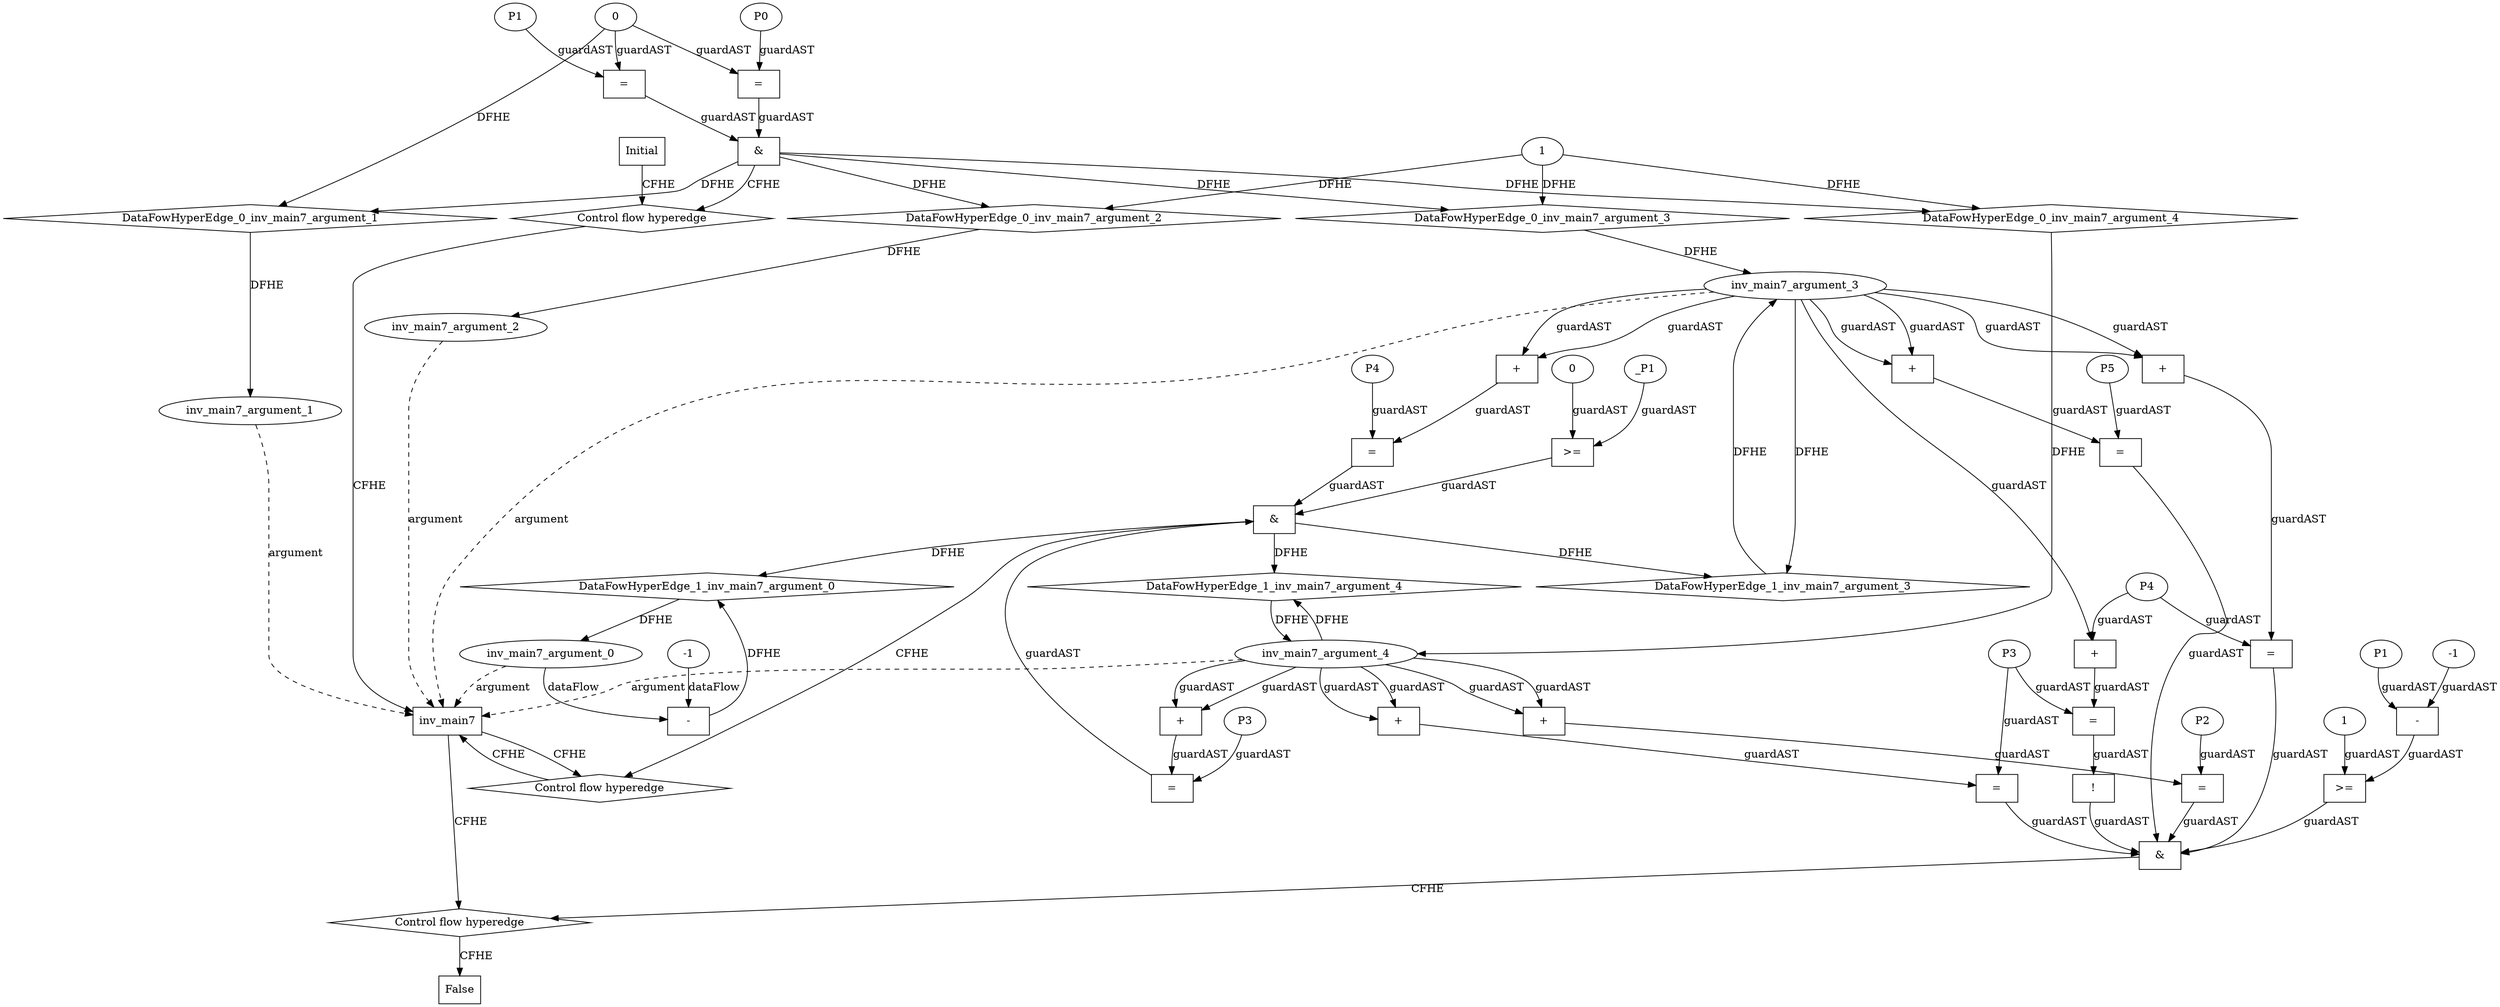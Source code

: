 // Horn Graph
digraph {
	"xxxinv_main7___Initial_0xxxdataFlow_0_node_0" [label="0"  nodeName="xxxinv_main7___Initial_0xxxdataFlow_0_node_0" class=IdealInt GNNNodeID=5]
	"xxxinv_main7___Initial_0xxxdataFlow1_node_0" [label="1"  nodeName="xxxinv_main7___Initial_0xxxdataFlow1_node_0" class=IdealInt GNNNodeID=6]
	"xxxinv_main7___Initial_0xxxguard_0_node_0" [label="="  nodeName="xxxinv_main7___Initial_0xxxguard_0_node_0" class=Operator GNNNodeID=7 shape=rect]
	"xxxinv_main7___Initial_0xxxguard_0_node_2" [label="P0"  nodeName="xxxinv_main7___Initial_0xxxguard_0_node_2" class=symbolicConstant GNNNodeID=8]
		"xxxinv_main7___Initial_0xxxdataFlow_0_node_0" -> "xxxinv_main7___Initial_0xxxguard_0_node_0" [ label="guardAST"]
		"xxxinv_main7___Initial_0xxxguard_0_node_2" -> "xxxinv_main7___Initial_0xxxguard_0_node_0" [ label="guardAST"]
	"xxxinv_main7___Initial_0xxxguard1_node_0" [label="="  nodeName="xxxinv_main7___Initial_0xxxguard1_node_0" class=Operator GNNNodeID=9 shape=rect]
	"xxxinv_main7___Initial_0xxxguard1_node_2" [label="P1"  nodeName="xxxinv_main7___Initial_0xxxguard1_node_2" class=symbolicConstant GNNNodeID=10]
		"xxxinv_main7___Initial_0xxxdataFlow_0_node_0" -> "xxxinv_main7___Initial_0xxxguard1_node_0" [ label="guardAST"]
		"xxxinv_main7___Initial_0xxxguard1_node_2" -> "xxxinv_main7___Initial_0xxxguard1_node_0" [ label="guardAST"]
	"xxxinv_main7___inv_main7_1xxxdataFlow_0_node_0" [label="-"  nodeName="xxxinv_main7___inv_main7_1xxxdataFlow_0_node_0" class=Operator GNNNodeID=11 shape=rect]
	"xxxinv_main7___inv_main7_1xxxdataFlow_0_node_2" [label="-1"  nodeName="xxxinv_main7___inv_main7_1xxxdataFlow_0_node_2" class=IdealInt GNNNodeID=12]
		"inv_main7_argument_0" -> "xxxinv_main7___inv_main7_1xxxdataFlow_0_node_0" [ label="dataFlow"]
		"xxxinv_main7___inv_main7_1xxxdataFlow_0_node_2" -> "xxxinv_main7___inv_main7_1xxxdataFlow_0_node_0" [ label="dataFlow"]
	"xxxinv_main7___inv_main7_1xxxguard_0_node_0" [label="="  nodeName="xxxinv_main7___inv_main7_1xxxguard_0_node_0" class=Operator GNNNodeID=13 shape=rect]
	"xxxinv_main7___inv_main7_1xxxguard_0_node_1" [label="P3"  nodeName="xxxinv_main7___inv_main7_1xxxguard_0_node_1" class=symbolicConstant GNNNodeID=14]
	"xxxinv_main7___inv_main7_1xxxguard_0_node_2" [label="+"  nodeName="xxxinv_main7___inv_main7_1xxxguard_0_node_2" class=Operator GNNNodeID=15 shape=rect]
		"xxxinv_main7___inv_main7_1xxxguard_0_node_1" -> "xxxinv_main7___inv_main7_1xxxguard_0_node_0" [ label="guardAST"]
		"xxxinv_main7___inv_main7_1xxxguard_0_node_2" -> "xxxinv_main7___inv_main7_1xxxguard_0_node_0" [ label="guardAST"]
		"inv_main7_argument_4" -> "xxxinv_main7___inv_main7_1xxxguard_0_node_2" [ label="guardAST"]
		"inv_main7_argument_4" -> "xxxinv_main7___inv_main7_1xxxguard_0_node_2" [ label="guardAST"]
	"xxxinv_main7___inv_main7_1xxxguard1_node_0" [label=">="  nodeName="xxxinv_main7___inv_main7_1xxxguard1_node_0" class=Operator GNNNodeID=16 shape=rect]
	"xxxinv_main7___inv_main7_1xxxguard1_node_1" [label="_P1"  nodeName="xxxinv_main7___inv_main7_1xxxguard1_node_1" class=symbolicConstant GNNNodeID=17]
	"xxxinv_main7___inv_main7_1xxxguard1_node_2" [label="0"  nodeName="xxxinv_main7___inv_main7_1xxxguard1_node_2" class=IdealInt GNNNodeID=18]
		"xxxinv_main7___inv_main7_1xxxguard1_node_1" -> "xxxinv_main7___inv_main7_1xxxguard1_node_0" [ label="guardAST"]
		"xxxinv_main7___inv_main7_1xxxguard1_node_2" -> "xxxinv_main7___inv_main7_1xxxguard1_node_0" [ label="guardAST"]
	"xxxinv_main7___inv_main7_1xxxguard2_node_0" [label="="  nodeName="xxxinv_main7___inv_main7_1xxxguard2_node_0" class=Operator GNNNodeID=19 shape=rect]
	"xxxinv_main7___inv_main7_1xxxguard2_node_1" [label="P4"  nodeName="xxxinv_main7___inv_main7_1xxxguard2_node_1" class=symbolicConstant GNNNodeID=20]
	"xxxinv_main7___inv_main7_1xxxguard2_node_2" [label="+"  nodeName="xxxinv_main7___inv_main7_1xxxguard2_node_2" class=Operator GNNNodeID=21 shape=rect]
		"xxxinv_main7___inv_main7_1xxxguard2_node_1" -> "xxxinv_main7___inv_main7_1xxxguard2_node_0" [ label="guardAST"]
		"xxxinv_main7___inv_main7_1xxxguard2_node_2" -> "xxxinv_main7___inv_main7_1xxxguard2_node_0" [ label="guardAST"]
		"inv_main7_argument_3" -> "xxxinv_main7___inv_main7_1xxxguard2_node_2" [ label="guardAST"]
		"inv_main7_argument_3" -> "xxxinv_main7___inv_main7_1xxxguard2_node_2" [ label="guardAST"]
	"xxxFALSE___inv_main7_2xxxguard_0_node_0" [label="="  nodeName="xxxFALSE___inv_main7_2xxxguard_0_node_0" class=Operator GNNNodeID=22 shape=rect]
	"xxxFALSE___inv_main7_2xxxguard_0_node_1" [label="P2"  nodeName="xxxFALSE___inv_main7_2xxxguard_0_node_1" class=symbolicConstant GNNNodeID=23]
	"xxxFALSE___inv_main7_2xxxguard_0_node_2" [label="+"  nodeName="xxxFALSE___inv_main7_2xxxguard_0_node_2" class=Operator GNNNodeID=24 shape=rect]
		"xxxFALSE___inv_main7_2xxxguard_0_node_1" -> "xxxFALSE___inv_main7_2xxxguard_0_node_0" [ label="guardAST"]
		"xxxFALSE___inv_main7_2xxxguard_0_node_2" -> "xxxFALSE___inv_main7_2xxxguard_0_node_0" [ label="guardAST"]
		"inv_main7_argument_4" -> "xxxFALSE___inv_main7_2xxxguard_0_node_2" [ label="guardAST"]
		"inv_main7_argument_4" -> "xxxFALSE___inv_main7_2xxxguard_0_node_2" [ label="guardAST"]
	"xxxFALSE___inv_main7_2xxxguard1_node_0" [label="="  nodeName="xxxFALSE___inv_main7_2xxxguard1_node_0" class=Operator GNNNodeID=25 shape=rect]
	"xxxFALSE___inv_main7_2xxxguard1_node_1" [label="P4"  nodeName="xxxFALSE___inv_main7_2xxxguard1_node_1" class=symbolicConstant GNNNodeID=26]
	"xxxFALSE___inv_main7_2xxxguard1_node_2" [label="+"  nodeName="xxxFALSE___inv_main7_2xxxguard1_node_2" class=Operator GNNNodeID=27 shape=rect]
		"xxxFALSE___inv_main7_2xxxguard1_node_1" -> "xxxFALSE___inv_main7_2xxxguard1_node_0" [ label="guardAST"]
		"xxxFALSE___inv_main7_2xxxguard1_node_2" -> "xxxFALSE___inv_main7_2xxxguard1_node_0" [ label="guardAST"]
		"inv_main7_argument_3" -> "xxxFALSE___inv_main7_2xxxguard1_node_2" [ label="guardAST"]
		"inv_main7_argument_3" -> "xxxFALSE___inv_main7_2xxxguard1_node_2" [ label="guardAST"]
	"xxxFALSE___inv_main7_2xxxguard2_node_0" [label="="  nodeName="xxxFALSE___inv_main7_2xxxguard2_node_0" class=Operator GNNNodeID=28 shape=rect]
	"xxxFALSE___inv_main7_2xxxguard2_node_1" [label="P5"  nodeName="xxxFALSE___inv_main7_2xxxguard2_node_1" class=symbolicConstant GNNNodeID=29]
	"xxxFALSE___inv_main7_2xxxguard2_node_2" [label="+"  nodeName="xxxFALSE___inv_main7_2xxxguard2_node_2" class=Operator GNNNodeID=30 shape=rect]
		"xxxFALSE___inv_main7_2xxxguard2_node_1" -> "xxxFALSE___inv_main7_2xxxguard2_node_0" [ label="guardAST"]
		"xxxFALSE___inv_main7_2xxxguard2_node_2" -> "xxxFALSE___inv_main7_2xxxguard2_node_0" [ label="guardAST"]
		"inv_main7_argument_3" -> "xxxFALSE___inv_main7_2xxxguard2_node_2" [ label="guardAST"]
		"inv_main7_argument_3" -> "xxxFALSE___inv_main7_2xxxguard2_node_2" [ label="guardAST"]
	"xxxFALSE___inv_main7_2xxxguard3_node_0" [label="!"  nodeName="xxxFALSE___inv_main7_2xxxguard3_node_0" class=Operator GNNNodeID=31 shape=rect]
	"xxxFALSE___inv_main7_2xxxguard3_node_1" [label="="  nodeName="xxxFALSE___inv_main7_2xxxguard3_node_1" class=Operator GNNNodeID=32 shape=rect]
	"xxxFALSE___inv_main7_2xxxguard3_node_2" [label="P3"  nodeName="xxxFALSE___inv_main7_2xxxguard3_node_2" class=symbolicConstant GNNNodeID=33]
	"xxxFALSE___inv_main7_2xxxguard3_node_3" [label="+"  nodeName="xxxFALSE___inv_main7_2xxxguard3_node_3" class=Operator GNNNodeID=34 shape=rect]
		"xxxFALSE___inv_main7_2xxxguard3_node_1" -> "xxxFALSE___inv_main7_2xxxguard3_node_0" [ label="guardAST"]
		"xxxFALSE___inv_main7_2xxxguard3_node_2" -> "xxxFALSE___inv_main7_2xxxguard3_node_1" [ label="guardAST"]
		"xxxFALSE___inv_main7_2xxxguard3_node_3" -> "xxxFALSE___inv_main7_2xxxguard3_node_1" [ label="guardAST"]
		"xxxFALSE___inv_main7_2xxxguard1_node_1" -> "xxxFALSE___inv_main7_2xxxguard3_node_3" [ label="guardAST"]
		"inv_main7_argument_3" -> "xxxFALSE___inv_main7_2xxxguard3_node_3" [ label="guardAST"]
	"xxxFALSE___inv_main7_2xxxguard4_node_0" [label="="  nodeName="xxxFALSE___inv_main7_2xxxguard4_node_0" class=Operator GNNNodeID=35 shape=rect]
	"xxxFALSE___inv_main7_2xxxguard4_node_2" [label="+"  nodeName="xxxFALSE___inv_main7_2xxxguard4_node_2" class=Operator GNNNodeID=36 shape=rect]
		"xxxFALSE___inv_main7_2xxxguard3_node_2" -> "xxxFALSE___inv_main7_2xxxguard4_node_0" [ label="guardAST"]
		"xxxFALSE___inv_main7_2xxxguard4_node_2" -> "xxxFALSE___inv_main7_2xxxguard4_node_0" [ label="guardAST"]
		"inv_main7_argument_4" -> "xxxFALSE___inv_main7_2xxxguard4_node_2" [ label="guardAST"]
		"inv_main7_argument_4" -> "xxxFALSE___inv_main7_2xxxguard4_node_2" [ label="guardAST"]
	"xxxFALSE___inv_main7_2xxxguard5_node_0" [label=">="  nodeName="xxxFALSE___inv_main7_2xxxguard5_node_0" class=Operator GNNNodeID=37 shape=rect]
	"xxxFALSE___inv_main7_2xxxguard5_node_1" [label="-"  nodeName="xxxFALSE___inv_main7_2xxxguard5_node_1" class=Operator GNNNodeID=38 shape=rect]
	"xxxFALSE___inv_main7_2xxxguard5_node_2" [label="P1"  nodeName="xxxFALSE___inv_main7_2xxxguard5_node_2" class=symbolicConstant GNNNodeID=39]
	"xxxFALSE___inv_main7_2xxxguard5_node_3" [label="-1"  nodeName="xxxFALSE___inv_main7_2xxxguard5_node_3" class=IdealInt GNNNodeID=40]
	"xxxFALSE___inv_main7_2xxxguard5_node_4" [label="1"  nodeName="xxxFALSE___inv_main7_2xxxguard5_node_4" class=IdealInt GNNNodeID=41]
		"xxxFALSE___inv_main7_2xxxguard5_node_1" -> "xxxFALSE___inv_main7_2xxxguard5_node_0" [ label="guardAST"]
		"xxxFALSE___inv_main7_2xxxguard5_node_4" -> "xxxFALSE___inv_main7_2xxxguard5_node_0" [ label="guardAST"]
		"xxxFALSE___inv_main7_2xxxguard5_node_2" -> "xxxFALSE___inv_main7_2xxxguard5_node_1" [ label="guardAST"]
		"xxxFALSE___inv_main7_2xxxguard5_node_3" -> "xxxFALSE___inv_main7_2xxxguard5_node_1" [ label="guardAST"]
	"inv_main7" [label="inv_main7"  nodeName="inv_main7" class=CONTROL GNNNodeID=42 shape="rect"]
	"FALSE" [label="False"  nodeName=False class=CONTROL GNNNodeID=43 shape="rect"]
	"Initial" [label="Initial"  nodeName=Initial class=CONTROL GNNNodeID=44 shape="rect"]
	"ControlFowHyperEdge_0" [label="Control flow hyperedge"  hyperEdgeNodeID=0 nodeName=ControlFowHyperEdge_0 class=controlFlowHyperEdge shape="diamond"]
		"Initial" -> ControlFowHyperEdge_0 [ label="CFHE"]
		"ControlFowHyperEdge_0" -> "inv_main7" [ label="CFHE"]
	"ControlFowHyperEdge_1" [label="Control flow hyperedge"  hyperEdgeNodeID=1 nodeName=ControlFowHyperEdge_1 class=controlFlowHyperEdge shape="diamond"]
		"inv_main7" -> ControlFowHyperEdge_1 [ label="CFHE"]
		"ControlFowHyperEdge_1" -> "inv_main7" [ label="CFHE"]
	"ControlFowHyperEdge_2" [label="Control flow hyperedge"  hyperEdgeNodeID=2 nodeName=ControlFowHyperEdge_2 class=controlFlowHyperEdge shape="diamond"]
		"inv_main7" -> ControlFowHyperEdge_2 [ label="CFHE"]
		"ControlFowHyperEdge_2" -> "FALSE" [ label="CFHE"]
	"inv_main7_argument_0" [label="inv_main7_argument_0"  nodeName=argument0 class=argument shape=oval GNNNodeID=45 head="inv_main7"]
		"inv_main7_argument_0" -> "inv_main7" [ label="argument" style=dashed]
	"inv_main7_argument_1" [label="inv_main7_argument_1"  nodeName=argument1 class=argument shape=oval GNNNodeID=45 head="inv_main7"]
		"inv_main7_argument_1" -> "inv_main7" [ label="argument" style=dashed]
	"inv_main7_argument_2" [label="inv_main7_argument_2"  nodeName=argument2 class=argument shape=oval GNNNodeID=45 head="inv_main7"]
		"inv_main7_argument_2" -> "inv_main7" [ label="argument" style=dashed]
	"inv_main7_argument_3" [label="inv_main7_argument_3"  nodeName=argument3 class=argument shape=oval GNNNodeID=45 head="inv_main7"]
		"inv_main7_argument_3" -> "inv_main7" [ label="argument" style=dashed]
	"inv_main7_argument_4" [label="inv_main7_argument_4"  nodeName=argument4 class=argument shape=oval GNNNodeID=45 head="inv_main7"]
		"inv_main7_argument_4" -> "inv_main7" [ label="argument" style=dashed]
	"xxxinv_main7___Initial_0xxx_and" [label="&"  andName="xxxinv_main7___Initial_0xxx_and" class=Operator shape=rect]
		"xxxinv_main7___Initial_0xxxguard_0_node_0" -> "xxxinv_main7___Initial_0xxx_and" [ label="guardAST"]
		"xxxinv_main7___Initial_0xxxguard1_node_0" -> "xxxinv_main7___Initial_0xxx_and" [ label="guardAST"]
		"xxxinv_main7___Initial_0xxx_and" -> "ControlFowHyperEdge_0" [ label="CFHE"]
	"xxxinv_main7___inv_main7_1xxx_and" [label="&"  andName="xxxinv_main7___inv_main7_1xxx_and" class=Operator shape=rect]
		"xxxinv_main7___inv_main7_1xxxguard_0_node_0" -> "xxxinv_main7___inv_main7_1xxx_and" [ label="guardAST"]
		"xxxinv_main7___inv_main7_1xxxguard1_node_0" -> "xxxinv_main7___inv_main7_1xxx_and" [ label="guardAST"]
		"xxxinv_main7___inv_main7_1xxxguard2_node_0" -> "xxxinv_main7___inv_main7_1xxx_and" [ label="guardAST"]
		"xxxinv_main7___inv_main7_1xxx_and" -> "ControlFowHyperEdge_1" [ label="CFHE"]
	"xxxFALSE___inv_main7_2xxx_and" [label="&"  andName="xxxFALSE___inv_main7_2xxx_and" class=Operator shape=rect]
		"xxxFALSE___inv_main7_2xxxguard1_node_0" -> "xxxFALSE___inv_main7_2xxx_and" [ label="guardAST"]
		"xxxFALSE___inv_main7_2xxxguard3_node_0" -> "xxxFALSE___inv_main7_2xxx_and" [ label="guardAST"]
		"xxxFALSE___inv_main7_2xxxguard4_node_0" -> "xxxFALSE___inv_main7_2xxx_and" [ label="guardAST"]
		"xxxFALSE___inv_main7_2xxxguard2_node_0" -> "xxxFALSE___inv_main7_2xxx_and" [ label="guardAST"]
		"xxxFALSE___inv_main7_2xxxguard_0_node_0" -> "xxxFALSE___inv_main7_2xxx_and" [ label="guardAST"]
		"xxxFALSE___inv_main7_2xxxguard5_node_0" -> "xxxFALSE___inv_main7_2xxx_and" [ label="guardAST"]
		"xxxFALSE___inv_main7_2xxx_and" -> "ControlFowHyperEdge_2" [ label="CFHE"]
	"DataFowHyperEdge_0_inv_main7_argument_1" [label="DataFowHyperEdge_0_inv_main7_argument_1"  nodeName="DataFowHyperEdge_0_inv_main7_argument_1" class=DataFlowHyperedge shape=diamond]
		"DataFowHyperEdge_0_inv_main7_argument_1" -> "inv_main7_argument_1" [ label="DFHE"]
		"xxxinv_main7___Initial_0xxx_and" -> "DataFowHyperEdge_0_inv_main7_argument_1" [ label="DFHE"]
		"xxxinv_main7___Initial_0xxxdataFlow_0_node_0" -> "DataFowHyperEdge_0_inv_main7_argument_1" [ label="DFHE"]
	"DataFowHyperEdge_0_inv_main7_argument_2" [label="DataFowHyperEdge_0_inv_main7_argument_2"  nodeName="DataFowHyperEdge_0_inv_main7_argument_2" class=DataFlowHyperedge shape=diamond]
		"DataFowHyperEdge_0_inv_main7_argument_2" -> "inv_main7_argument_2" [ label="DFHE"]
		"xxxinv_main7___Initial_0xxx_and" -> "DataFowHyperEdge_0_inv_main7_argument_2" [ label="DFHE"]
		"xxxinv_main7___Initial_0xxxdataFlow1_node_0" -> "DataFowHyperEdge_0_inv_main7_argument_2" [ label="DFHE"]
	"DataFowHyperEdge_0_inv_main7_argument_3" [label="DataFowHyperEdge_0_inv_main7_argument_3"  nodeName="DataFowHyperEdge_0_inv_main7_argument_3" class=DataFlowHyperedge shape=diamond]
		"DataFowHyperEdge_0_inv_main7_argument_3" -> "inv_main7_argument_3" [ label="DFHE"]
		"xxxinv_main7___Initial_0xxx_and" -> "DataFowHyperEdge_0_inv_main7_argument_3" [ label="DFHE"]
		"xxxinv_main7___Initial_0xxxdataFlow1_node_0" -> "DataFowHyperEdge_0_inv_main7_argument_3" [ label="DFHE"]
	"DataFowHyperEdge_0_inv_main7_argument_4" [label="DataFowHyperEdge_0_inv_main7_argument_4"  nodeName="DataFowHyperEdge_0_inv_main7_argument_4" class=DataFlowHyperedge shape=diamond]
		"DataFowHyperEdge_0_inv_main7_argument_4" -> "inv_main7_argument_4" [ label="DFHE"]
		"xxxinv_main7___Initial_0xxx_and" -> "DataFowHyperEdge_0_inv_main7_argument_4" [ label="DFHE"]
		"xxxinv_main7___Initial_0xxxdataFlow1_node_0" -> "DataFowHyperEdge_0_inv_main7_argument_4" [ label="DFHE"]
	"DataFowHyperEdge_1_inv_main7_argument_0" [label="DataFowHyperEdge_1_inv_main7_argument_0"  nodeName="DataFowHyperEdge_1_inv_main7_argument_0" class=DataFlowHyperedge shape=diamond]
		"DataFowHyperEdge_1_inv_main7_argument_0" -> "inv_main7_argument_0" [ label="DFHE"]
		"xxxinv_main7___inv_main7_1xxx_and" -> "DataFowHyperEdge_1_inv_main7_argument_0" [ label="DFHE"]
		"xxxinv_main7___inv_main7_1xxxdataFlow_0_node_0" -> "DataFowHyperEdge_1_inv_main7_argument_0" [ label="DFHE"]
	"DataFowHyperEdge_1_inv_main7_argument_3" [label="DataFowHyperEdge_1_inv_main7_argument_3"  nodeName="DataFowHyperEdge_1_inv_main7_argument_3" class=DataFlowHyperedge shape=diamond]
		"DataFowHyperEdge_1_inv_main7_argument_3" -> "inv_main7_argument_3" [ label="DFHE"]
		"xxxinv_main7___inv_main7_1xxx_and" -> "DataFowHyperEdge_1_inv_main7_argument_3" [ label="DFHE"]
		"inv_main7_argument_3" -> "DataFowHyperEdge_1_inv_main7_argument_3" [ label="DFHE"]
	"DataFowHyperEdge_1_inv_main7_argument_4" [label="DataFowHyperEdge_1_inv_main7_argument_4"  nodeName="DataFowHyperEdge_1_inv_main7_argument_4" class=DataFlowHyperedge shape=diamond]
		"DataFowHyperEdge_1_inv_main7_argument_4" -> "inv_main7_argument_4" [ label="DFHE"]
		"xxxinv_main7___inv_main7_1xxx_and" -> "DataFowHyperEdge_1_inv_main7_argument_4" [ label="DFHE"]
		"inv_main7_argument_4" -> "DataFowHyperEdge_1_inv_main7_argument_4" [ label="DFHE"]
}

